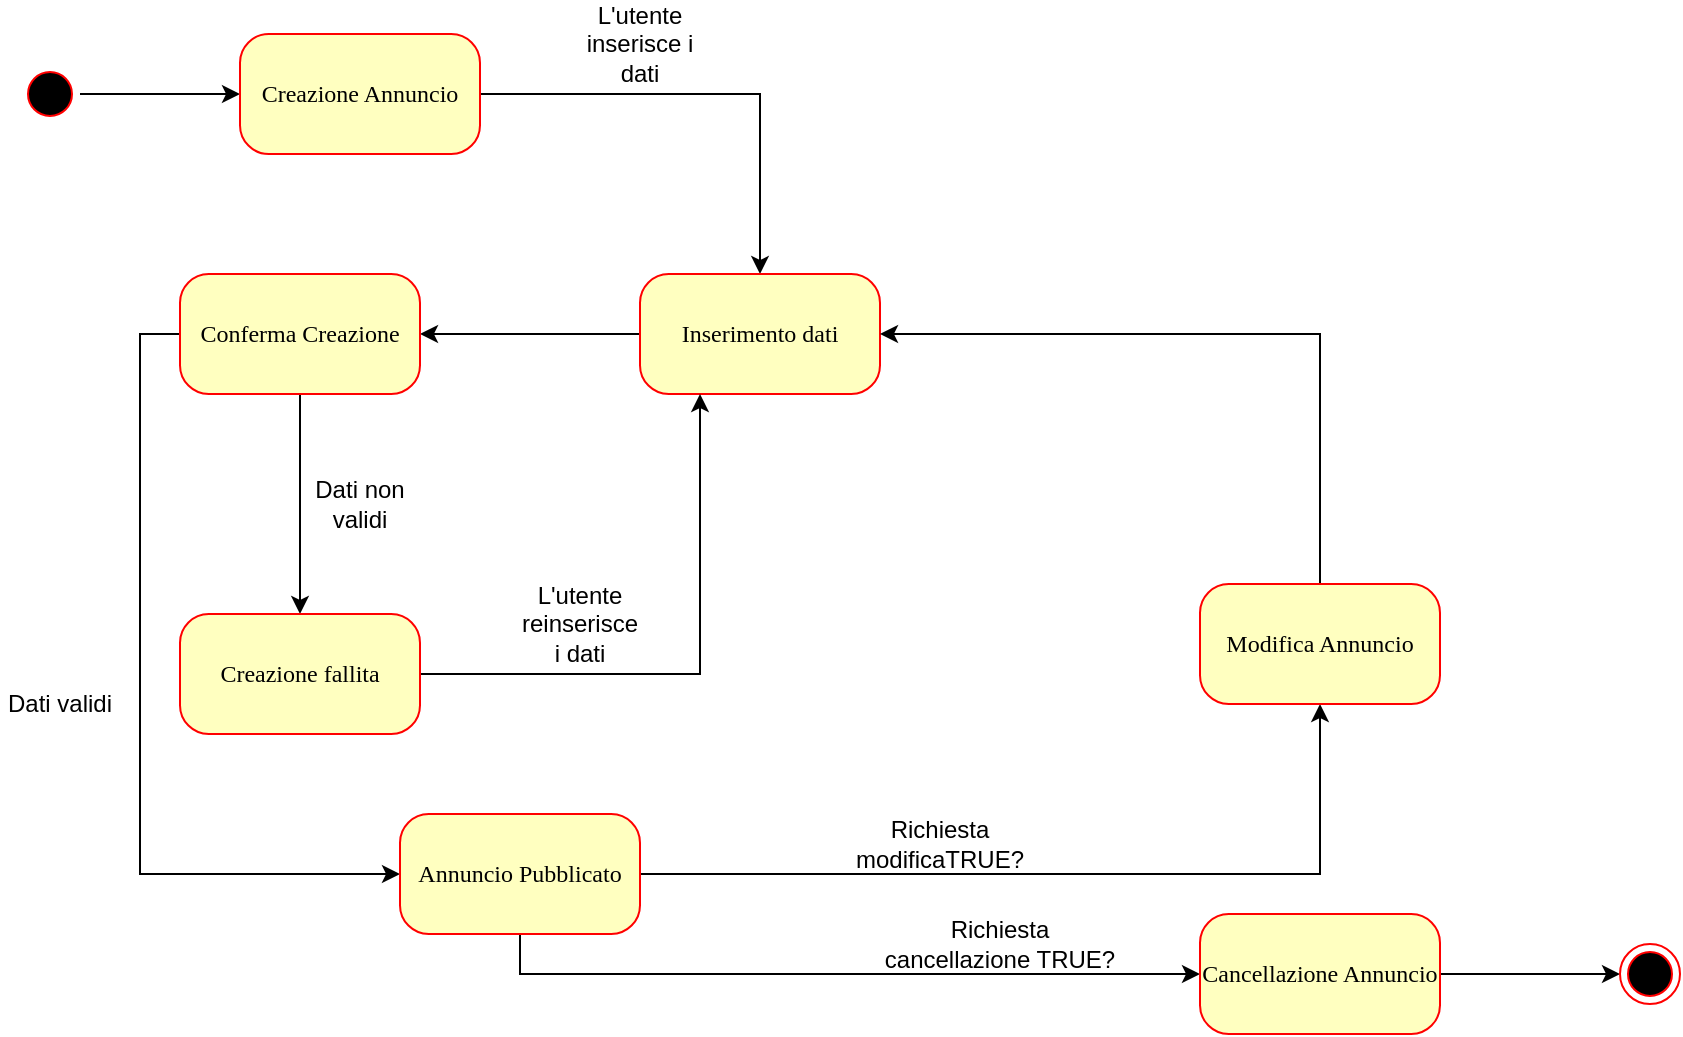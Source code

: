 <mxfile version="24.8.3" pages="2">
  <diagram name="StateChartCeruso" id="58cdce13-f638-feb5-8d6f-7d28b1aa9fa0">
    <mxGraphModel grid="1" page="1" gridSize="10" guides="1" tooltips="1" connect="1" arrows="1" fold="1" pageScale="1" pageWidth="1100" pageHeight="850" background="none" math="0" shadow="0">
      <root>
        <mxCell id="0" />
        <mxCell id="1" parent="0" />
        <mxCell id="jfpA1k-2MLCAPS3IAUPa-9" style="edgeStyle=orthogonalEdgeStyle;rounded=0;orthogonalLoop=1;jettySize=auto;html=1;exitX=0.5;exitY=0;exitDx=0;exitDy=0;entryX=0;entryY=0.5;entryDx=0;entryDy=0;" edge="1" parent="1" source="382b91b5511bd0f7-1" target="382b91b5511bd0f7-6">
          <mxGeometry relative="1" as="geometry" />
        </mxCell>
        <mxCell id="382b91b5511bd0f7-1" value="" style="ellipse;html=1;shape=startState;fillColor=#000000;strokeColor=#ff0000;rounded=1;shadow=0;comic=0;labelBackgroundColor=none;fontFamily=Verdana;fontSize=12;fontColor=#000000;align=center;direction=south;" vertex="1" parent="1">
          <mxGeometry x="130" y="135" width="30" height="30" as="geometry" />
        </mxCell>
        <mxCell id="jfpA1k-2MLCAPS3IAUPa-10" style="edgeStyle=orthogonalEdgeStyle;rounded=0;orthogonalLoop=1;jettySize=auto;html=1;exitX=1;exitY=0.5;exitDx=0;exitDy=0;entryX=0.5;entryY=0;entryDx=0;entryDy=0;" edge="1" parent="1" source="382b91b5511bd0f7-6" target="jfpA1k-2MLCAPS3IAUPa-1">
          <mxGeometry relative="1" as="geometry" />
        </mxCell>
        <mxCell id="382b91b5511bd0f7-6" value="Creazione Annuncio" style="rounded=1;whiteSpace=wrap;html=1;arcSize=24;fillColor=#ffffc0;strokeColor=#ff0000;shadow=0;comic=0;labelBackgroundColor=none;fontFamily=Verdana;fontSize=12;fontColor=#000000;align=center;" vertex="1" parent="1">
          <mxGeometry x="240" y="120" width="120" height="60" as="geometry" />
        </mxCell>
        <mxCell id="jfpA1k-2MLCAPS3IAUPa-12" style="edgeStyle=orthogonalEdgeStyle;rounded=0;orthogonalLoop=1;jettySize=auto;html=1;exitX=0;exitY=0.5;exitDx=0;exitDy=0;entryX=1;entryY=0.5;entryDx=0;entryDy=0;" edge="1" parent="1" source="jfpA1k-2MLCAPS3IAUPa-1" target="jfpA1k-2MLCAPS3IAUPa-3">
          <mxGeometry relative="1" as="geometry" />
        </mxCell>
        <mxCell id="jfpA1k-2MLCAPS3IAUPa-1" value="Inserimento dati" style="rounded=1;whiteSpace=wrap;html=1;arcSize=24;fillColor=#ffffc0;strokeColor=#ff0000;shadow=0;comic=0;labelBackgroundColor=none;fontFamily=Verdana;fontSize=12;fontColor=#000000;align=center;" vertex="1" parent="1">
          <mxGeometry x="440" y="240" width="120" height="60" as="geometry" />
        </mxCell>
        <mxCell id="m4sTHT2D_fdjiBSgIe5b-3" style="edgeStyle=orthogonalEdgeStyle;rounded=0;orthogonalLoop=1;jettySize=auto;html=1;exitX=0.5;exitY=1;exitDx=0;exitDy=0;" edge="1" parent="1" source="jfpA1k-2MLCAPS3IAUPa-3" target="m4sTHT2D_fdjiBSgIe5b-2">
          <mxGeometry relative="1" as="geometry" />
        </mxCell>
        <mxCell id="m4sTHT2D_fdjiBSgIe5b-8" style="edgeStyle=orthogonalEdgeStyle;rounded=0;orthogonalLoop=1;jettySize=auto;html=1;exitX=0;exitY=0.5;exitDx=0;exitDy=0;entryX=0;entryY=0.5;entryDx=0;entryDy=0;" edge="1" parent="1" source="jfpA1k-2MLCAPS3IAUPa-3" target="jfpA1k-2MLCAPS3IAUPa-6">
          <mxGeometry relative="1" as="geometry" />
        </mxCell>
        <mxCell id="jfpA1k-2MLCAPS3IAUPa-3" value="Conferma Creazione" style="rounded=1;whiteSpace=wrap;html=1;arcSize=24;fillColor=#ffffc0;strokeColor=#ff0000;shadow=0;comic=0;labelBackgroundColor=none;fontFamily=Verdana;fontSize=12;fontColor=#000000;align=center;" vertex="1" parent="1">
          <mxGeometry x="210" y="240" width="120" height="60" as="geometry" />
        </mxCell>
        <mxCell id="jfpA1k-2MLCAPS3IAUPa-16" style="edgeStyle=orthogonalEdgeStyle;rounded=0;orthogonalLoop=1;jettySize=auto;html=1;exitX=1;exitY=0.5;exitDx=0;exitDy=0;" edge="1" parent="1" source="jfpA1k-2MLCAPS3IAUPa-6" target="jfpA1k-2MLCAPS3IAUPa-7">
          <mxGeometry relative="1" as="geometry" />
        </mxCell>
        <mxCell id="jfpA1k-2MLCAPS3IAUPa-18" style="edgeStyle=orthogonalEdgeStyle;rounded=0;orthogonalLoop=1;jettySize=auto;html=1;exitX=0.5;exitY=1;exitDx=0;exitDy=0;entryX=0;entryY=0.5;entryDx=0;entryDy=0;" edge="1" parent="1" source="jfpA1k-2MLCAPS3IAUPa-6" target="jfpA1k-2MLCAPS3IAUPa-8">
          <mxGeometry relative="1" as="geometry" />
        </mxCell>
        <mxCell id="jfpA1k-2MLCAPS3IAUPa-6" value="Annuncio Pubblicato" style="rounded=1;whiteSpace=wrap;html=1;arcSize=24;fillColor=#ffffc0;strokeColor=#ff0000;shadow=0;comic=0;labelBackgroundColor=none;fontFamily=Verdana;fontSize=12;fontColor=#000000;align=center;" vertex="1" parent="1">
          <mxGeometry x="320" y="510" width="120" height="60" as="geometry" />
        </mxCell>
        <mxCell id="jfpA1k-2MLCAPS3IAUPa-17" style="edgeStyle=orthogonalEdgeStyle;rounded=0;orthogonalLoop=1;jettySize=auto;html=1;exitX=0.5;exitY=0;exitDx=0;exitDy=0;entryX=1;entryY=0.5;entryDx=0;entryDy=0;" edge="1" parent="1" source="jfpA1k-2MLCAPS3IAUPa-7" target="jfpA1k-2MLCAPS3IAUPa-1">
          <mxGeometry relative="1" as="geometry" />
        </mxCell>
        <mxCell id="jfpA1k-2MLCAPS3IAUPa-7" value="Modifica Annuncio" style="rounded=1;whiteSpace=wrap;html=1;arcSize=24;fillColor=#ffffc0;strokeColor=#ff0000;shadow=0;comic=0;labelBackgroundColor=none;fontFamily=Verdana;fontSize=12;fontColor=#000000;align=center;" vertex="1" parent="1">
          <mxGeometry x="720" y="395" width="120" height="60" as="geometry" />
        </mxCell>
        <mxCell id="jfpA1k-2MLCAPS3IAUPa-20" style="edgeStyle=orthogonalEdgeStyle;rounded=0;orthogonalLoop=1;jettySize=auto;html=1;exitX=1;exitY=0.5;exitDx=0;exitDy=0;entryX=0;entryY=0.5;entryDx=0;entryDy=0;" edge="1" parent="1" source="jfpA1k-2MLCAPS3IAUPa-8" target="jfpA1k-2MLCAPS3IAUPa-19">
          <mxGeometry relative="1" as="geometry" />
        </mxCell>
        <mxCell id="jfpA1k-2MLCAPS3IAUPa-8" value="Cancellazione Annuncio" style="rounded=1;whiteSpace=wrap;html=1;arcSize=24;fillColor=#ffffc0;strokeColor=#ff0000;shadow=0;comic=0;labelBackgroundColor=none;fontFamily=Verdana;fontSize=12;fontColor=#000000;align=center;" vertex="1" parent="1">
          <mxGeometry x="720" y="560" width="120" height="60" as="geometry" />
        </mxCell>
        <mxCell id="jfpA1k-2MLCAPS3IAUPa-19" value="" style="ellipse;html=1;shape=endState;fillColor=#000000;strokeColor=#ff0000;" vertex="1" parent="1">
          <mxGeometry x="930" y="575" width="30" height="30" as="geometry" />
        </mxCell>
        <mxCell id="jfpA1k-2MLCAPS3IAUPa-22" value="Richiesta cancellazione TRUE?" style="text;html=1;align=center;verticalAlign=middle;whiteSpace=wrap;rounded=0;" vertex="1" parent="1">
          <mxGeometry x="560" y="560" width="120" height="30" as="geometry" />
        </mxCell>
        <mxCell id="m4sTHT2D_fdjiBSgIe5b-5" style="edgeStyle=orthogonalEdgeStyle;rounded=0;orthogonalLoop=1;jettySize=auto;html=1;exitX=1;exitY=0.5;exitDx=0;exitDy=0;entryX=0.25;entryY=1;entryDx=0;entryDy=0;" edge="1" parent="1" source="m4sTHT2D_fdjiBSgIe5b-2" target="jfpA1k-2MLCAPS3IAUPa-1">
          <mxGeometry relative="1" as="geometry" />
        </mxCell>
        <mxCell id="m4sTHT2D_fdjiBSgIe5b-2" value="Creazione fallita" style="rounded=1;whiteSpace=wrap;html=1;arcSize=24;fillColor=#ffffc0;strokeColor=#ff0000;shadow=0;comic=0;labelBackgroundColor=none;fontFamily=Verdana;fontSize=12;fontColor=#000000;align=center;" vertex="1" parent="1">
          <mxGeometry x="210" y="410" width="120" height="60" as="geometry" />
        </mxCell>
        <mxCell id="m4sTHT2D_fdjiBSgIe5b-4" value="Dati non validi" style="text;html=1;align=center;verticalAlign=middle;whiteSpace=wrap;rounded=0;" vertex="1" parent="1">
          <mxGeometry x="270" y="340" width="60" height="30" as="geometry" />
        </mxCell>
        <mxCell id="m4sTHT2D_fdjiBSgIe5b-6" value="L&#39;utente reinserisce i dati" style="text;html=1;align=center;verticalAlign=middle;whiteSpace=wrap;rounded=0;" vertex="1" parent="1">
          <mxGeometry x="380" y="400" width="60" height="30" as="geometry" />
        </mxCell>
        <mxCell id="m4sTHT2D_fdjiBSgIe5b-7" value="L&#39;utente inserisce i dati" style="text;html=1;align=center;verticalAlign=middle;whiteSpace=wrap;rounded=0;" vertex="1" parent="1">
          <mxGeometry x="410" y="110" width="60" height="30" as="geometry" />
        </mxCell>
        <mxCell id="m4sTHT2D_fdjiBSgIe5b-9" value="Dati validi" style="text;html=1;align=center;verticalAlign=middle;whiteSpace=wrap;rounded=0;" vertex="1" parent="1">
          <mxGeometry x="120" y="440" width="60" height="30" as="geometry" />
        </mxCell>
        <mxCell id="m4sTHT2D_fdjiBSgIe5b-10" value="Richiesta modificaTRUE?" style="text;html=1;align=center;verticalAlign=middle;whiteSpace=wrap;rounded=0;" vertex="1" parent="1">
          <mxGeometry x="530" y="510" width="120" height="30" as="geometry" />
        </mxCell>
      </root>
    </mxGraphModel>
  </diagram>
  <diagram name="StateChartVito" id="aoZS4jhGWowk21C4nzSL">
    <mxGraphModel grid="1" page="1" gridSize="10" guides="1" tooltips="1" connect="1" arrows="1" fold="1" pageScale="1" pageWidth="1100" pageHeight="850" background="none" math="0" shadow="0">
      <root>
        <mxCell id="1SNQHrmysLaU_wJQpbi2-0" />
        <mxCell id="1SNQHrmysLaU_wJQpbi2-1" parent="1SNQHrmysLaU_wJQpbi2-0" />
        <mxCell id="1SNQHrmysLaU_wJQpbi2-2" style="edgeStyle=orthogonalEdgeStyle;rounded=0;orthogonalLoop=1;jettySize=auto;html=1;exitX=1;exitY=0.5;exitDx=0;exitDy=0;entryX=0.5;entryY=0;entryDx=0;entryDy=0;" parent="1SNQHrmysLaU_wJQpbi2-1" source="1SNQHrmysLaU_wJQpbi2-3" target="1SNQHrmysLaU_wJQpbi2-5" edge="1">
          <mxGeometry relative="1" as="geometry" />
        </mxCell>
        <mxCell id="1SNQHrmysLaU_wJQpbi2-3" value="" style="ellipse;html=1;shape=startState;fillColor=#000000;strokeColor=#ff0000;rounded=1;shadow=0;comic=0;labelBackgroundColor=none;fontFamily=Verdana;fontSize=12;fontColor=#000000;align=center;direction=south;" parent="1SNQHrmysLaU_wJQpbi2-1" vertex="1">
          <mxGeometry x="170" y="30" width="30" height="30" as="geometry" />
        </mxCell>
        <mxCell id="1SNQHrmysLaU_wJQpbi2-4" style="edgeStyle=orthogonalEdgeStyle;rounded=0;orthogonalLoop=1;jettySize=auto;html=1;exitX=0.5;exitY=1;exitDx=0;exitDy=0;entryX=0.5;entryY=0;entryDx=0;entryDy=0;" parent="1SNQHrmysLaU_wJQpbi2-1" source="1SNQHrmysLaU_wJQpbi2-5" target="1SNQHrmysLaU_wJQpbi2-7" edge="1">
          <mxGeometry relative="1" as="geometry" />
        </mxCell>
        <mxCell id="1SNQHrmysLaU_wJQpbi2-5" value="Visualizzazione&lt;br&gt;Annunci di lavoro" style="rounded=1;whiteSpace=wrap;html=1;arcSize=24;fillColor=#ffffc0;strokeColor=#ff0000;shadow=0;comic=0;labelBackgroundColor=none;fontFamily=Verdana;fontSize=12;fontColor=#000000;align=center;" parent="1SNQHrmysLaU_wJQpbi2-1" vertex="1">
          <mxGeometry x="125" y="110" width="120" height="60" as="geometry" />
        </mxCell>
        <mxCell id="1SNQHrmysLaU_wJQpbi2-6" style="edgeStyle=orthogonalEdgeStyle;rounded=0;orthogonalLoop=1;jettySize=auto;html=1;exitX=0.5;exitY=1;exitDx=0;exitDy=0;entryX=0.5;entryY=0;entryDx=0;entryDy=0;" parent="1SNQHrmysLaU_wJQpbi2-1" source="1SNQHrmysLaU_wJQpbi2-7" target="1SNQHrmysLaU_wJQpbi2-9" edge="1">
          <mxGeometry relative="1" as="geometry" />
        </mxCell>
        <mxCell id="1SNQHrmysLaU_wJQpbi2-7" value="Selezione di un Annuncio" style="rounded=1;whiteSpace=wrap;html=1;arcSize=24;fillColor=#ffffc0;strokeColor=#ff0000;shadow=0;comic=0;labelBackgroundColor=none;fontFamily=Verdana;fontSize=12;fontColor=#000000;align=center;" parent="1SNQHrmysLaU_wJQpbi2-1" vertex="1">
          <mxGeometry x="125" y="220" width="120" height="60" as="geometry" />
        </mxCell>
        <mxCell id="1SNQHrmysLaU_wJQpbi2-8" style="edgeStyle=orthogonalEdgeStyle;rounded=0;orthogonalLoop=1;jettySize=auto;html=1;exitX=0.5;exitY=1;exitDx=0;exitDy=0;entryX=0.5;entryY=0;entryDx=0;entryDy=0;" parent="1SNQHrmysLaU_wJQpbi2-1" source="1SNQHrmysLaU_wJQpbi2-9" target="1SNQHrmysLaU_wJQpbi2-11" edge="1">
          <mxGeometry relative="1" as="geometry" />
        </mxCell>
        <mxCell id="1SNQHrmysLaU_wJQpbi2-9" value="Avvio Candidatura" style="rounded=1;whiteSpace=wrap;html=1;arcSize=24;fillColor=#ffffc0;strokeColor=#ff0000;shadow=0;comic=0;labelBackgroundColor=none;fontFamily=Verdana;fontSize=12;fontColor=#000000;align=center;" parent="1SNQHrmysLaU_wJQpbi2-1" vertex="1">
          <mxGeometry x="125" y="330" width="120" height="60" as="geometry" />
        </mxCell>
        <mxCell id="1SNQHrmysLaU_wJQpbi2-10" style="edgeStyle=orthogonalEdgeStyle;rounded=0;orthogonalLoop=1;jettySize=auto;html=1;exitX=0.5;exitY=1;exitDx=0;exitDy=0;entryX=0.5;entryY=0;entryDx=0;entryDy=0;" parent="1SNQHrmysLaU_wJQpbi2-1" source="1SNQHrmysLaU_wJQpbi2-11" target="1SNQHrmysLaU_wJQpbi2-13" edge="1">
          <mxGeometry relative="1" as="geometry" />
        </mxCell>
        <mxCell id="1SNQHrmysLaU_wJQpbi2-11" value="In attesa di Conferma della&amp;nbsp; Candidatura" style="rounded=1;whiteSpace=wrap;html=1;arcSize=24;fillColor=#ffffc0;strokeColor=#ff0000;shadow=0;comic=0;labelBackgroundColor=none;fontFamily=Verdana;fontSize=12;fontColor=#000000;align=center;" parent="1SNQHrmysLaU_wJQpbi2-1" vertex="1">
          <mxGeometry x="125" y="455" width="120" height="60" as="geometry" />
        </mxCell>
        <mxCell id="9WqISukDQEO3n4g3fY5Z-19" style="edgeStyle=orthogonalEdgeStyle;rounded=0;orthogonalLoop=1;jettySize=auto;html=1;exitX=1;exitY=0.5;exitDx=0;exitDy=0;entryX=0;entryY=0.5;entryDx=0;entryDy=0;" edge="1" parent="1SNQHrmysLaU_wJQpbi2-1" source="1SNQHrmysLaU_wJQpbi2-13" target="9WqISukDQEO3n4g3fY5Z-7">
          <mxGeometry relative="1" as="geometry" />
        </mxCell>
        <mxCell id="1SNQHrmysLaU_wJQpbi2-13" value="Confermato" style="rounded=1;whiteSpace=wrap;html=1;arcSize=24;fillColor=#ffffc0;strokeColor=#ff0000;shadow=0;comic=0;labelBackgroundColor=none;fontFamily=Verdana;fontSize=12;fontColor=#000000;align=center;" parent="1SNQHrmysLaU_wJQpbi2-1" vertex="1">
          <mxGeometry x="125" y="575" width="120" height="60" as="geometry" />
        </mxCell>
        <mxCell id="9WqISukDQEO3n4g3fY5Z-0" value="Inserimento dati&amp;nbsp;&lt;div&gt;richiesti/opzionali&lt;/div&gt;" style="text;html=1;align=center;verticalAlign=middle;resizable=0;points=[];autosize=1;strokeColor=none;fillColor=none;" vertex="1" parent="1SNQHrmysLaU_wJQpbi2-1">
          <mxGeometry x="220" y="405" width="110" height="40" as="geometry" />
        </mxCell>
        <mxCell id="9WqISukDQEO3n4g3fY5Z-2" value="pop-up di conferma&lt;div&gt;&lt;br&gt;&lt;/div&gt;" style="text;html=1;align=center;verticalAlign=middle;resizable=0;points=[];autosize=1;strokeColor=none;fillColor=none;" vertex="1" parent="1SNQHrmysLaU_wJQpbi2-1">
          <mxGeometry x="245" y="613" width="130" height="40" as="geometry" />
        </mxCell>
        <mxCell id="9WqISukDQEO3n4g3fY5Z-6" style="edgeStyle=orthogonalEdgeStyle;rounded=0;orthogonalLoop=1;jettySize=auto;html=1;exitX=1;exitY=0.5;exitDx=0;exitDy=0;entryX=0.5;entryY=0;entryDx=0;entryDy=0;" edge="1" parent="1SNQHrmysLaU_wJQpbi2-1" source="9WqISukDQEO3n4g3fY5Z-7" target="9WqISukDQEO3n4g3fY5Z-9">
          <mxGeometry relative="1" as="geometry" />
        </mxCell>
        <mxCell id="9WqISukDQEO3n4g3fY5Z-7" value="Visualizzazione&lt;br&gt;Candidature" style="rounded=1;whiteSpace=wrap;html=1;arcSize=24;fillColor=#ffffc0;strokeColor=#ff0000;shadow=0;comic=0;labelBackgroundColor=none;fontFamily=Verdana;fontSize=12;fontColor=#000000;align=center;" vertex="1" parent="1SNQHrmysLaU_wJQpbi2-1">
          <mxGeometry x="580" y="110" width="120" height="60" as="geometry" />
        </mxCell>
        <mxCell id="9WqISukDQEO3n4g3fY5Z-24" style="edgeStyle=orthogonalEdgeStyle;rounded=0;orthogonalLoop=1;jettySize=auto;html=1;exitX=0.25;exitY=1;exitDx=0;exitDy=0;entryX=0.5;entryY=0;entryDx=0;entryDy=0;" edge="1" parent="1SNQHrmysLaU_wJQpbi2-1" source="9WqISukDQEO3n4g3fY5Z-9" target="9WqISukDQEO3n4g3fY5Z-11">
          <mxGeometry relative="1" as="geometry" />
        </mxCell>
        <mxCell id="9WqISukDQEO3n4g3fY5Z-25" style="edgeStyle=orthogonalEdgeStyle;rounded=0;orthogonalLoop=1;jettySize=auto;html=1;exitX=0.75;exitY=1;exitDx=0;exitDy=0;entryX=0.5;entryY=0;entryDx=0;entryDy=0;" edge="1" parent="1SNQHrmysLaU_wJQpbi2-1" source="9WqISukDQEO3n4g3fY5Z-9" target="9WqISukDQEO3n4g3fY5Z-22">
          <mxGeometry relative="1" as="geometry" />
        </mxCell>
        <mxCell id="9WqISukDQEO3n4g3fY5Z-9" value="Visualizzazione Profilo del Candidato" style="rounded=1;whiteSpace=wrap;html=1;arcSize=24;fillColor=#ffffc0;strokeColor=#ff0000;shadow=0;comic=0;labelBackgroundColor=none;fontFamily=Verdana;fontSize=12;fontColor=#000000;align=center;" vertex="1" parent="1SNQHrmysLaU_wJQpbi2-1">
          <mxGeometry x="820" y="170" width="120" height="60" as="geometry" />
        </mxCell>
        <mxCell id="9WqISukDQEO3n4g3fY5Z-27" style="edgeStyle=orthogonalEdgeStyle;rounded=0;orthogonalLoop=1;jettySize=auto;html=1;exitX=0.5;exitY=1;exitDx=0;exitDy=0;entryX=0;entryY=0.5;entryDx=0;entryDy=0;" edge="1" parent="1SNQHrmysLaU_wJQpbi2-1" source="9WqISukDQEO3n4g3fY5Z-11" target="9WqISukDQEO3n4g3fY5Z-17">
          <mxGeometry relative="1" as="geometry" />
        </mxCell>
        <mxCell id="9WqISukDQEO3n4g3fY5Z-11" value="Accettazione Candidatura" style="rounded=1;whiteSpace=wrap;html=1;arcSize=24;fillColor=#ffffc0;strokeColor=#ff0000;shadow=0;comic=0;labelBackgroundColor=none;fontFamily=Verdana;fontSize=12;fontColor=#000000;align=center;" vertex="1" parent="1SNQHrmysLaU_wJQpbi2-1">
          <mxGeometry x="700" y="380" width="120" height="60" as="geometry" />
        </mxCell>
        <mxCell id="9WqISukDQEO3n4g3fY5Z-17" value="" style="ellipse;html=1;shape=endState;fillColor=#000000;strokeColor=#ff0000;" vertex="1" parent="1SNQHrmysLaU_wJQpbi2-1">
          <mxGeometry x="870" y="545" width="30" height="30" as="geometry" />
        </mxCell>
        <mxCell id="9WqISukDQEO3n4g3fY5Z-18" value="&lt;div&gt;&lt;br&gt;&lt;/div&gt;" style="text;html=1;align=center;verticalAlign=middle;resizable=0;points=[];autosize=1;strokeColor=none;fillColor=none;" vertex="1" parent="1SNQHrmysLaU_wJQpbi2-1">
          <mxGeometry x="875" y="535" width="20" height="30" as="geometry" />
        </mxCell>
        <mxCell id="9WqISukDQEO3n4g3fY5Z-20" value="Aggiunta alla lista&amp;nbsp;&lt;div&gt;di candidature&lt;/div&gt;" style="text;html=1;align=center;verticalAlign=middle;resizable=0;points=[];autosize=1;strokeColor=none;fillColor=none;" vertex="1" parent="1SNQHrmysLaU_wJQpbi2-1">
          <mxGeometry x="450" y="165" width="120" height="40" as="geometry" />
        </mxCell>
        <mxCell id="9WqISukDQEO3n4g3fY5Z-21" value="Info del candidato in merito&amp;nbsp;&lt;div&gt;alla posizione per cui&amp;nbsp;&lt;/div&gt;&lt;div&gt;si è candidato&lt;div&gt;&lt;br&gt;&lt;/div&gt;&lt;/div&gt;" style="text;html=1;align=center;verticalAlign=middle;resizable=0;points=[];autosize=1;strokeColor=none;fillColor=none;flipV=1;" vertex="1" parent="1SNQHrmysLaU_wJQpbi2-1">
          <mxGeometry x="910" y="240" width="170" height="70" as="geometry" />
        </mxCell>
        <mxCell id="9WqISukDQEO3n4g3fY5Z-28" style="edgeStyle=orthogonalEdgeStyle;rounded=0;orthogonalLoop=1;jettySize=auto;html=1;exitX=0.5;exitY=1;exitDx=0;exitDy=0;entryX=1;entryY=0.5;entryDx=0;entryDy=0;" edge="1" parent="1SNQHrmysLaU_wJQpbi2-1" source="9WqISukDQEO3n4g3fY5Z-22" target="9WqISukDQEO3n4g3fY5Z-17">
          <mxGeometry relative="1" as="geometry" />
        </mxCell>
        <mxCell id="9WqISukDQEO3n4g3fY5Z-22" value="Rifiuto&amp;nbsp;&lt;div&gt;Candidatura&lt;/div&gt;" style="rounded=1;whiteSpace=wrap;html=1;arcSize=24;fillColor=#ffffc0;strokeColor=#ff0000;shadow=0;comic=0;labelBackgroundColor=none;fontFamily=Verdana;fontSize=12;fontColor=#000000;align=center;" vertex="1" parent="1SNQHrmysLaU_wJQpbi2-1">
          <mxGeometry x="940" y="380" width="120" height="60" as="geometry" />
        </mxCell>
      </root>
    </mxGraphModel>
  </diagram>
</mxfile>
